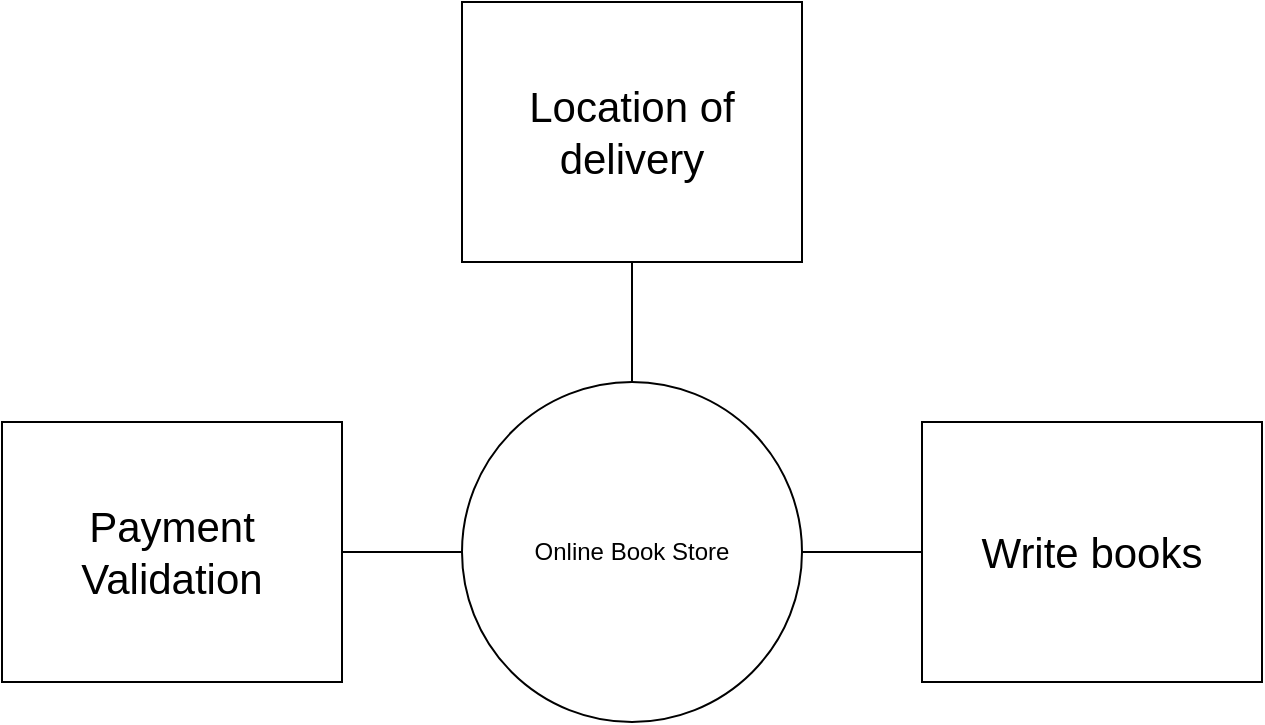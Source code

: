 <mxfile version="24.2.5" type="github">
  <diagram name="Page-1" id="2DlGIpOtHJQ2WQtmnYyD">
    <mxGraphModel dx="1139" dy="766" grid="1" gridSize="10" guides="1" tooltips="1" connect="1" arrows="1" fold="1" page="1" pageScale="1" pageWidth="850" pageHeight="1100" math="0" shadow="0">
      <root>
        <mxCell id="0" />
        <mxCell id="1" parent="0" />
        <mxCell id="yrYiaDA1_JK7wrW3Mqe--1" value="Online Book Store" style="ellipse;whiteSpace=wrap;html=1;aspect=fixed;" vertex="1" parent="1">
          <mxGeometry x="350" y="250" width="170" height="170" as="geometry" />
        </mxCell>
        <mxCell id="yrYiaDA1_JK7wrW3Mqe--2" value="" style="endArrow=none;html=1;rounded=0;exitX=1;exitY=0.5;exitDx=0;exitDy=0;" edge="1" parent="1" source="yrYiaDA1_JK7wrW3Mqe--1" target="yrYiaDA1_JK7wrW3Mqe--3">
          <mxGeometry width="50" height="50" relative="1" as="geometry">
            <mxPoint x="400" y="660" as="sourcePoint" />
            <mxPoint x="620" y="335" as="targetPoint" />
          </mxGeometry>
        </mxCell>
        <mxCell id="yrYiaDA1_JK7wrW3Mqe--3" value="&lt;font style=&quot;font-size: 21px;&quot;&gt;Write books&lt;/font&gt;" style="rounded=0;whiteSpace=wrap;html=1;" vertex="1" parent="1">
          <mxGeometry x="580" y="270" width="170" height="130" as="geometry" />
        </mxCell>
        <mxCell id="yrYiaDA1_JK7wrW3Mqe--4" value="&lt;font style=&quot;font-size: 21px;&quot;&gt;Payment Validation&lt;/font&gt;" style="rounded=0;whiteSpace=wrap;html=1;" vertex="1" parent="1">
          <mxGeometry x="120" y="270" width="170" height="130" as="geometry" />
        </mxCell>
        <mxCell id="yrYiaDA1_JK7wrW3Mqe--5" value="" style="endArrow=none;html=1;rounded=0;entryX=0;entryY=0.5;entryDx=0;entryDy=0;" edge="1" parent="1" source="yrYiaDA1_JK7wrW3Mqe--4" target="yrYiaDA1_JK7wrW3Mqe--1">
          <mxGeometry width="50" height="50" relative="1" as="geometry">
            <mxPoint x="400" y="410" as="sourcePoint" />
            <mxPoint x="450" y="360" as="targetPoint" />
          </mxGeometry>
        </mxCell>
        <mxCell id="yrYiaDA1_JK7wrW3Mqe--6" value="&lt;span style=&quot;font-size: 21px;&quot;&gt;Location of delivery&lt;/span&gt;" style="rounded=0;whiteSpace=wrap;html=1;" vertex="1" parent="1">
          <mxGeometry x="350" y="60" width="170" height="130" as="geometry" />
        </mxCell>
        <mxCell id="yrYiaDA1_JK7wrW3Mqe--7" value="" style="endArrow=none;html=1;rounded=0;entryX=0.5;entryY=1;entryDx=0;entryDy=0;exitX=0.5;exitY=0;exitDx=0;exitDy=0;" edge="1" parent="1" source="yrYiaDA1_JK7wrW3Mqe--1" target="yrYiaDA1_JK7wrW3Mqe--6">
          <mxGeometry width="50" height="50" relative="1" as="geometry">
            <mxPoint x="400" y="410" as="sourcePoint" />
            <mxPoint x="450" y="360" as="targetPoint" />
          </mxGeometry>
        </mxCell>
      </root>
    </mxGraphModel>
  </diagram>
</mxfile>
